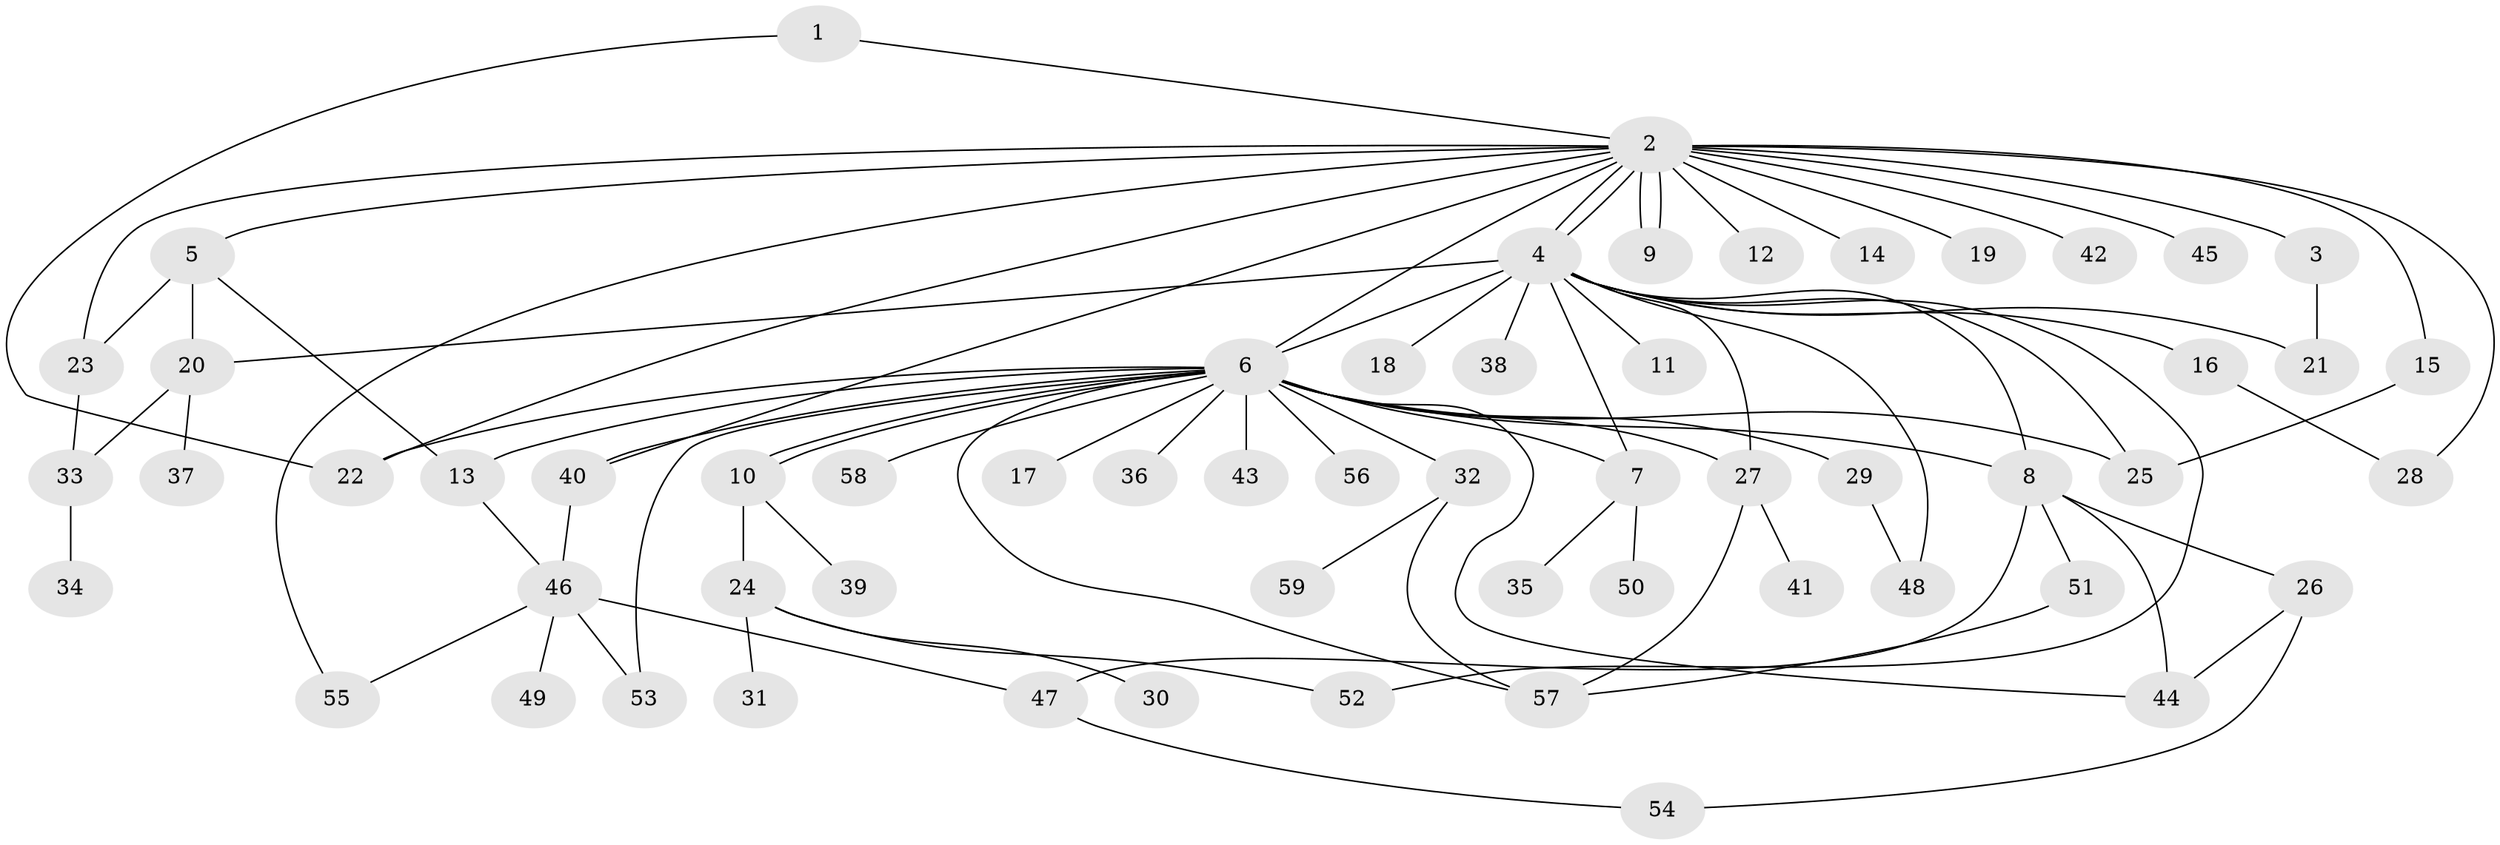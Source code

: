 // coarse degree distribution, {2: 0.2619047619047619, 17: 0.023809523809523808, 14: 0.023809523809523808, 5: 0.047619047619047616, 19: 0.023809523809523808, 3: 0.14285714285714285, 1: 0.40476190476190477, 4: 0.047619047619047616, 7: 0.023809523809523808}
// Generated by graph-tools (version 1.1) at 2025/51/02/27/25 19:51:59]
// undirected, 59 vertices, 88 edges
graph export_dot {
graph [start="1"]
  node [color=gray90,style=filled];
  1;
  2;
  3;
  4;
  5;
  6;
  7;
  8;
  9;
  10;
  11;
  12;
  13;
  14;
  15;
  16;
  17;
  18;
  19;
  20;
  21;
  22;
  23;
  24;
  25;
  26;
  27;
  28;
  29;
  30;
  31;
  32;
  33;
  34;
  35;
  36;
  37;
  38;
  39;
  40;
  41;
  42;
  43;
  44;
  45;
  46;
  47;
  48;
  49;
  50;
  51;
  52;
  53;
  54;
  55;
  56;
  57;
  58;
  59;
  1 -- 2;
  1 -- 22;
  2 -- 3;
  2 -- 4;
  2 -- 4;
  2 -- 5;
  2 -- 6;
  2 -- 9;
  2 -- 9;
  2 -- 12;
  2 -- 14;
  2 -- 15;
  2 -- 19;
  2 -- 22;
  2 -- 23;
  2 -- 28;
  2 -- 40;
  2 -- 42;
  2 -- 45;
  2 -- 55;
  3 -- 21;
  4 -- 6;
  4 -- 7;
  4 -- 8;
  4 -- 11;
  4 -- 16;
  4 -- 18;
  4 -- 20;
  4 -- 21;
  4 -- 25;
  4 -- 27;
  4 -- 38;
  4 -- 48;
  4 -- 52;
  5 -- 13;
  5 -- 20;
  5 -- 23;
  6 -- 7;
  6 -- 8;
  6 -- 10;
  6 -- 10;
  6 -- 13;
  6 -- 17;
  6 -- 22;
  6 -- 25;
  6 -- 27;
  6 -- 29;
  6 -- 32;
  6 -- 36;
  6 -- 40;
  6 -- 43;
  6 -- 44;
  6 -- 53;
  6 -- 56;
  6 -- 57;
  6 -- 58;
  7 -- 35;
  7 -- 50;
  8 -- 26;
  8 -- 44;
  8 -- 47;
  8 -- 51;
  10 -- 24;
  10 -- 39;
  13 -- 46;
  15 -- 25;
  16 -- 28;
  20 -- 33;
  20 -- 37;
  23 -- 33;
  24 -- 30;
  24 -- 31;
  24 -- 52;
  26 -- 44;
  26 -- 54;
  27 -- 41;
  27 -- 57;
  29 -- 48;
  32 -- 57;
  32 -- 59;
  33 -- 34;
  40 -- 46;
  46 -- 47;
  46 -- 49;
  46 -- 53;
  46 -- 55;
  47 -- 54;
  51 -- 57;
}
